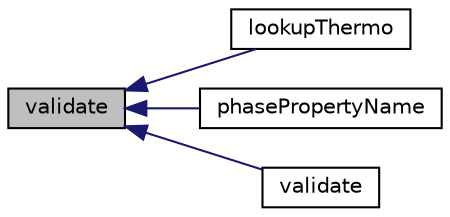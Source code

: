 digraph "validate"
{
  bgcolor="transparent";
  edge [fontname="Helvetica",fontsize="10",labelfontname="Helvetica",labelfontsize="10"];
  node [fontname="Helvetica",fontsize="10",shape=record];
  rankdir="LR";
  Node1 [label="validate",height=0.2,width=0.4,color="black", fillcolor="grey75", style="filled", fontcolor="black"];
  Node1 -> Node2 [dir="back",color="midnightblue",fontsize="10",style="solid",fontname="Helvetica"];
  Node2 [label="lookupThermo",height=0.2,width=0.4,color="black",URL="$a00125.html#a1a973e5b42d222c61500a0d68386822d"];
  Node1 -> Node3 [dir="back",color="midnightblue",fontsize="10",style="solid",fontname="Helvetica"];
  Node3 [label="phasePropertyName",height=0.2,width=0.4,color="black",URL="$a00125.html#a802f866867bfc36b576e591e0c85d220"];
  Node1 -> Node4 [dir="back",color="midnightblue",fontsize="10",style="solid",fontname="Helvetica"];
  Node4 [label="validate",height=0.2,width=0.4,color="black",URL="$a00125.html#a0db2dd23746a35cec20774936bd5ea5f",tooltip="Check that the thermodynamics package is consistent. "];
}
